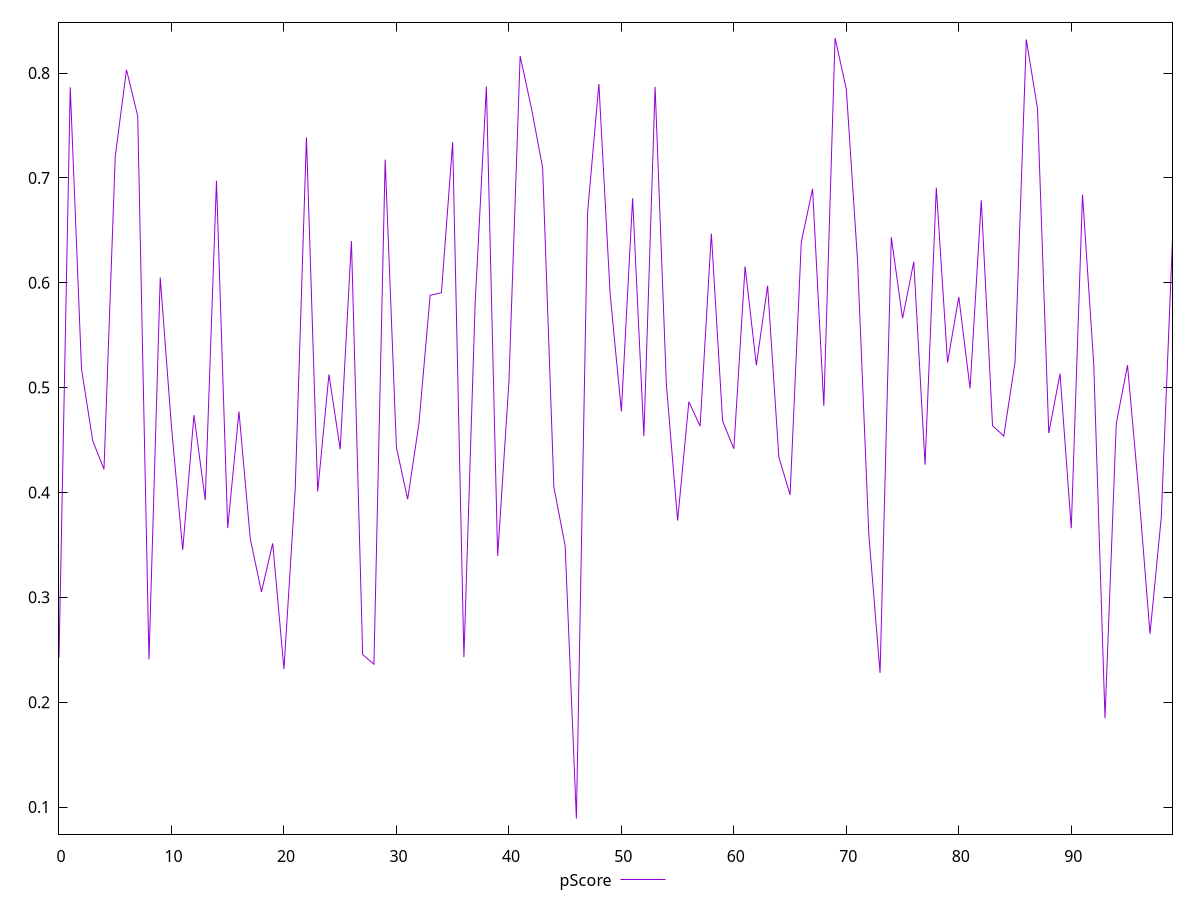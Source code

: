 reset

$pScore <<EOF
0 0.24247155521558494
1 0.7864153389353575
2 0.5177753561507865
3 0.4493559657609475
4 0.4221092193196217
5 0.7203748430607188
6 0.8031488181588985
7 0.7589067546575828
8 0.24084026324319396
9 0.6050095308929352
10 0.4626393693012152
11 0.34520100678917204
12 0.47380644183072923
13 0.39282428593353336
14 0.697233087036323
15 0.366011499232177
16 0.4771318342178345
17 0.3562721559344701
18 0.30517675787268533
19 0.3514563528057365
20 0.23152825339101568
21 0.4031215201008448
22 0.7386465199238381
23 0.4009266311941249
24 0.5125233120690895
25 0.44116320727727787
26 0.6397206147550688
27 0.24528123786495215
28 0.23626531136801454
29 0.7174118338935302
30 0.44285562423674957
31 0.3935499261836676
32 0.4657023384499191
33 0.588117793492936
34 0.5904152936093345
35 0.7341523948991165
36 0.2428935027696505
37 0.5807759864951941
38 0.7871637540862937
39 0.33941051628610563
40 0.5050261556113516
41 0.8161924421492323
42 0.7667471981404536
43 0.7096551504358906
44 0.405009231972148
45 0.3492183543864847
46 0.0890212328820621
47 0.667467729409875
48 0.7895796807077012
49 0.589449391744264
50 0.47733183684945524
51 0.6805455703989912
52 0.4537985772251589
53 0.7868342505239356
54 0.5031189975191048
55 0.3731774902363096
56 0.48643915573446456
57 0.4633116742669681
58 0.6468896594575451
59 0.4681544780867456
60 0.44163166717622615
61 0.6155465281807044
62 0.5214003187483746
63 0.5971653632356846
64 0.4337918464528861
65 0.3977401585659398
66 0.6391904631362112
67 0.6895908489484085
68 0.4825528149393811
69 0.8335283309374525
70 0.7845819445510365
71 0.620726543876202
72 0.3600014389583289
73 0.22788141098891257
74 0.6434277985332398
75 0.5661020073245183
76 0.6200451862111629
77 0.4264546641068343
78 0.6907226500927515
79 0.5239267499792499
80 0.5865623849761736
81 0.4992682803315662
82 0.6786076714307379
83 0.4636010874555644
84 0.4538369552921598
85 0.5242975618431134
86 0.8320570891891008
87 0.7660462947115191
88 0.45662098536097945
89 0.5132351313484509
90 0.3659036958728224
91 0.6840939273283857
92 0.5217404781647221
93 0.1846906336160814
94 0.4656912049267027
95 0.5213245464115042
96 0.40054392214681567
97 0.2651451092531152
98 0.37604032008461447
99 0.6419278153907225
EOF

set key outside below
set xrange [0:99]
set yrange [0.07413109092095428:0.8484184728985603]
set trange [0.07413109092095428:0.8484184728985603]
set terminal svg size 640, 500 enhanced background rgb 'white'
set output "report_00015_2021-02-09T16-11-33.973Z/speed-index/samples/pages+cached/pScore/values.svg"

plot $pScore title "pScore" with line

reset
